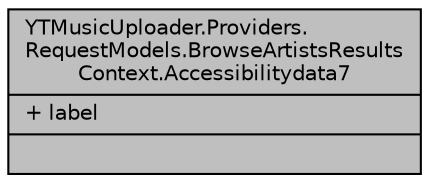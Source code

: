 digraph "YTMusicUploader.Providers.RequestModels.BrowseArtistsResultsContext.Accessibilitydata7"
{
 // LATEX_PDF_SIZE
  edge [fontname="Helvetica",fontsize="10",labelfontname="Helvetica",labelfontsize="10"];
  node [fontname="Helvetica",fontsize="10",shape=record];
  Node1 [label="{YTMusicUploader.Providers.\lRequestModels.BrowseArtistsResults\lContext.Accessibilitydata7\n|+ label\l|}",height=0.2,width=0.4,color="black", fillcolor="grey75", style="filled", fontcolor="black",tooltip=" "];
}
